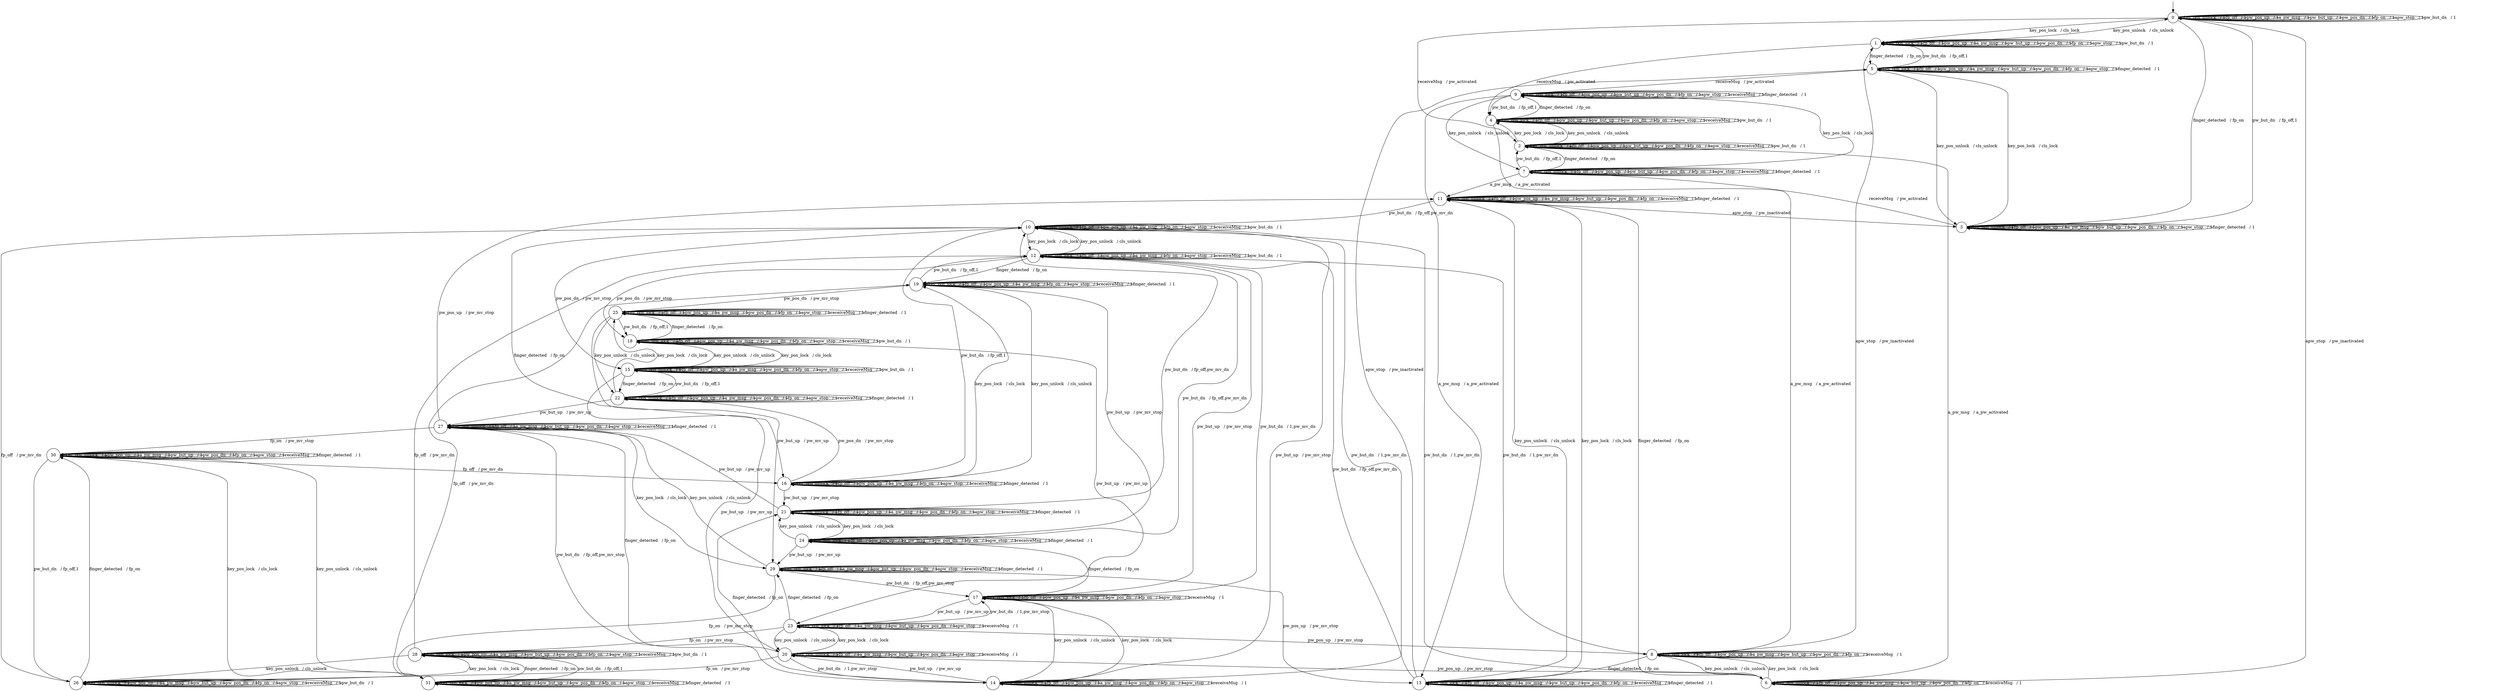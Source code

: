 digraph g {

	s0 [shape="circle" label="0"];
	s1 [shape="circle" label="1"];
	s2 [shape="circle" label="2"];
	s3 [shape="circle" label="3"];
	s4 [shape="circle" label="4"];
	s5 [shape="circle" label="5"];
	s6 [shape="circle" label="6"];
	s7 [shape="circle" label="7"];
	s8 [shape="circle" label="8"];
	s9 [shape="circle" label="9"];
	s10 [shape="circle" label="10"];
	s11 [shape="circle" label="11"];
	s12 [shape="circle" label="12"];
	s13 [shape="circle" label="13"];
	s14 [shape="circle" label="14"];
	s15 [shape="circle" label="15"];
	s16 [shape="circle" label="16"];
	s17 [shape="circle" label="17"];
	s18 [shape="circle" label="18"];
	s19 [shape="circle" label="19"];
	s20 [shape="circle" label="20"];
	s21 [shape="circle" label="21"];
	s22 [shape="circle" label="22"];
	s23 [shape="circle" label="23"];
	s24 [shape="circle" label="24"];
	s25 [shape="circle" label="25"];
	s26 [shape="circle" label="26"];
	s27 [shape="circle" label="27"];
	s28 [shape="circle" label="28"];
	s29 [shape="circle" label="29"];
	s30 [shape="circle" label="30"];
	s31 [shape="circle" label="31"];
	s0 -> s0 [label="key_pos_unlock   / 1"];
	s0 -> s1 [label="key_pos_lock   / cls_lock"];
	s0 -> s0 [label="fp_off   / 1"];
	s0 -> s0 [label="pw_pos_up   / 1"];
	s0 -> s0 [label="a_pw_msg   / 1"];
	s0 -> s0 [label="pw_but_up   / 1"];
	s0 -> s0 [label="pw_pos_dn   / 1"];
	s0 -> s0 [label="fp_on   / 1"];
	s0 -> s0 [label="apw_stop   / 1"];
	s0 -> s2 [label="receiveMsg   / pw_activated"];
	s0 -> s0 [label="pw_but_dn   / 1"];
	s0 -> s3 [label="finger_detected   / fp_on"];
	s1 -> s0 [label="key_pos_unlock   / cls_unlock"];
	s1 -> s1 [label="key_pos_lock   / 1"];
	s1 -> s1 [label="fp_off   / 1"];
	s1 -> s1 [label="pw_pos_up   / 1"];
	s1 -> s1 [label="a_pw_msg   / 1"];
	s1 -> s1 [label="pw_but_up   / 1"];
	s1 -> s1 [label="pw_pos_dn   / 1"];
	s1 -> s1 [label="fp_on   / 1"];
	s1 -> s1 [label="apw_stop   / 1"];
	s1 -> s4 [label="receiveMsg   / pw_activated"];
	s1 -> s1 [label="pw_but_dn   / 1"];
	s1 -> s5 [label="finger_detected   / fp_on"];
	s2 -> s2 [label="key_pos_unlock   / 1"];
	s2 -> s4 [label="key_pos_lock   / cls_lock"];
	s2 -> s2 [label="fp_off   / 1"];
	s2 -> s2 [label="pw_pos_up   / 1"];
	s2 -> s6 [label="a_pw_msg   / a_pw_activated"];
	s2 -> s2 [label="pw_but_up   / 1"];
	s2 -> s2 [label="pw_pos_dn   / 1"];
	s2 -> s2 [label="fp_on   / 1"];
	s2 -> s2 [label="apw_stop   / 1"];
	s2 -> s2 [label="receiveMsg   / 1"];
	s2 -> s2 [label="pw_but_dn   / 1"];
	s2 -> s7 [label="finger_detected   / fp_on"];
	s3 -> s3 [label="key_pos_unlock   / 1"];
	s3 -> s5 [label="key_pos_lock   / cls_lock"];
	s3 -> s3 [label="fp_off   / 1"];
	s3 -> s3 [label="pw_pos_up   / 1"];
	s3 -> s3 [label="a_pw_msg   / 1"];
	s3 -> s3 [label="pw_but_up   / 1"];
	s3 -> s3 [label="pw_pos_dn   / 1"];
	s3 -> s3 [label="fp_on   / 1"];
	s3 -> s3 [label="apw_stop   / 1"];
	s3 -> s7 [label="receiveMsg   / pw_activated"];
	s3 -> s0 [label="pw_but_dn   / fp_off,1"];
	s3 -> s3 [label="finger_detected   / 1"];
	s4 -> s2 [label="key_pos_unlock   / cls_unlock"];
	s4 -> s4 [label="key_pos_lock   / 1"];
	s4 -> s4 [label="fp_off   / 1"];
	s4 -> s4 [label="pw_pos_up   / 1"];
	s4 -> s8 [label="a_pw_msg   / a_pw_activated"];
	s4 -> s4 [label="pw_but_up   / 1"];
	s4 -> s4 [label="pw_pos_dn   / 1"];
	s4 -> s4 [label="fp_on   / 1"];
	s4 -> s4 [label="apw_stop   / 1"];
	s4 -> s4 [label="receiveMsg   / 1"];
	s4 -> s4 [label="pw_but_dn   / 1"];
	s4 -> s9 [label="finger_detected   / fp_on"];
	s5 -> s3 [label="key_pos_unlock   / cls_unlock"];
	s5 -> s5 [label="key_pos_lock   / 1"];
	s5 -> s5 [label="fp_off   / 1"];
	s5 -> s5 [label="pw_pos_up   / 1"];
	s5 -> s5 [label="a_pw_msg   / 1"];
	s5 -> s5 [label="pw_but_up   / 1"];
	s5 -> s5 [label="pw_pos_dn   / 1"];
	s5 -> s5 [label="fp_on   / 1"];
	s5 -> s5 [label="apw_stop   / 1"];
	s5 -> s9 [label="receiveMsg   / pw_activated"];
	s5 -> s1 [label="pw_but_dn   / fp_off,1"];
	s5 -> s5 [label="finger_detected   / 1"];
	s6 -> s6 [label="key_pos_unlock   / 1"];
	s6 -> s8 [label="key_pos_lock   / cls_lock"];
	s6 -> s6 [label="fp_off   / 1"];
	s6 -> s6 [label="pw_pos_up   / 1"];
	s6 -> s6 [label="a_pw_msg   / 1"];
	s6 -> s6 [label="pw_but_up   / 1"];
	s6 -> s6 [label="pw_pos_dn   / 1"];
	s6 -> s6 [label="fp_on   / 1"];
	s6 -> s0 [label="apw_stop   / pw_inactivated"];
	s6 -> s6 [label="receiveMsg   / 1"];
	s6 -> s10 [label="pw_but_dn   / 1,pw_mv_dn"];
	s6 -> s11 [label="finger_detected   / fp_on"];
	s7 -> s7 [label="key_pos_unlock   / 1"];
	s7 -> s9 [label="key_pos_lock   / cls_lock"];
	s7 -> s7 [label="fp_off   / 1"];
	s7 -> s7 [label="pw_pos_up   / 1"];
	s7 -> s11 [label="a_pw_msg   / a_pw_activated"];
	s7 -> s7 [label="pw_but_up   / 1"];
	s7 -> s7 [label="pw_pos_dn   / 1"];
	s7 -> s7 [label="fp_on   / 1"];
	s7 -> s7 [label="apw_stop   / 1"];
	s7 -> s7 [label="receiveMsg   / 1"];
	s7 -> s2 [label="pw_but_dn   / fp_off,1"];
	s7 -> s7 [label="finger_detected   / 1"];
	s8 -> s6 [label="key_pos_unlock   / cls_unlock"];
	s8 -> s8 [label="key_pos_lock   / 1"];
	s8 -> s8 [label="fp_off   / 1"];
	s8 -> s8 [label="pw_pos_up   / 1"];
	s8 -> s8 [label="a_pw_msg   / 1"];
	s8 -> s8 [label="pw_but_up   / 1"];
	s8 -> s8 [label="pw_pos_dn   / 1"];
	s8 -> s8 [label="fp_on   / 1"];
	s8 -> s1 [label="apw_stop   / pw_inactivated"];
	s8 -> s8 [label="receiveMsg   / 1"];
	s8 -> s12 [label="pw_but_dn   / 1,pw_mv_dn"];
	s8 -> s13 [label="finger_detected   / fp_on"];
	s9 -> s7 [label="key_pos_unlock   / cls_unlock"];
	s9 -> s9 [label="key_pos_lock   / 1"];
	s9 -> s9 [label="fp_off   / 1"];
	s9 -> s9 [label="pw_pos_up   / 1"];
	s9 -> s13 [label="a_pw_msg   / a_pw_activated"];
	s9 -> s9 [label="pw_but_up   / 1"];
	s9 -> s9 [label="pw_pos_dn   / 1"];
	s9 -> s9 [label="fp_on   / 1"];
	s9 -> s9 [label="apw_stop   / 1"];
	s9 -> s9 [label="receiveMsg   / 1"];
	s9 -> s4 [label="pw_but_dn   / fp_off,1"];
	s9 -> s9 [label="finger_detected   / 1"];
	s10 -> s10 [label="key_pos_unlock   / 1"];
	s10 -> s12 [label="key_pos_lock   / cls_lock"];
	s10 -> s10 [label="fp_off   / 1"];
	s10 -> s10 [label="pw_pos_up   / 1"];
	s10 -> s10 [label="a_pw_msg   / 1"];
	s10 -> s14 [label="pw_but_up   / pw_mv_stop"];
	s10 -> s15 [label="pw_pos_dn   / pw_mv_stop"];
	s10 -> s10 [label="fp_on   / 1"];
	s10 -> s10 [label="apw_stop   / 1"];
	s10 -> s10 [label="receiveMsg   / 1"];
	s10 -> s10 [label="pw_but_dn   / 1"];
	s10 -> s16 [label="finger_detected   / fp_on"];
	s11 -> s11 [label="key_pos_unlock   / 1"];
	s11 -> s13 [label="key_pos_lock   / cls_lock"];
	s11 -> s11 [label="fp_off   / 1"];
	s11 -> s11 [label="pw_pos_up   / 1"];
	s11 -> s11 [label="a_pw_msg   / 1"];
	s11 -> s11 [label="pw_but_up   / 1"];
	s11 -> s11 [label="pw_pos_dn   / 1"];
	s11 -> s11 [label="fp_on   / 1"];
	s11 -> s3 [label="apw_stop   / pw_inactivated"];
	s11 -> s11 [label="receiveMsg   / 1"];
	s11 -> s10 [label="pw_but_dn   / fp_off,pw_mv_dn"];
	s11 -> s11 [label="finger_detected   / 1"];
	s12 -> s10 [label="key_pos_unlock   / cls_unlock"];
	s12 -> s12 [label="key_pos_lock   / 1"];
	s12 -> s12 [label="fp_off   / 1"];
	s12 -> s12 [label="pw_pos_up   / 1"];
	s12 -> s12 [label="a_pw_msg   / 1"];
	s12 -> s17 [label="pw_but_up   / pw_mv_stop"];
	s12 -> s18 [label="pw_pos_dn   / pw_mv_stop"];
	s12 -> s12 [label="fp_on   / 1"];
	s12 -> s12 [label="apw_stop   / 1"];
	s12 -> s12 [label="receiveMsg   / 1"];
	s12 -> s12 [label="pw_but_dn   / 1"];
	s12 -> s19 [label="finger_detected   / fp_on"];
	s13 -> s11 [label="key_pos_unlock   / cls_unlock"];
	s13 -> s13 [label="key_pos_lock   / 1"];
	s13 -> s13 [label="fp_off   / 1"];
	s13 -> s13 [label="pw_pos_up   / 1"];
	s13 -> s13 [label="a_pw_msg   / 1"];
	s13 -> s13 [label="pw_but_up   / 1"];
	s13 -> s13 [label="pw_pos_dn   / 1"];
	s13 -> s13 [label="fp_on   / 1"];
	s13 -> s5 [label="apw_stop   / pw_inactivated"];
	s13 -> s13 [label="receiveMsg   / 1"];
	s13 -> s12 [label="pw_but_dn   / fp_off,pw_mv_dn"];
	s13 -> s13 [label="finger_detected   / 1"];
	s14 -> s14 [label="key_pos_unlock   / 1"];
	s14 -> s17 [label="key_pos_lock   / cls_lock"];
	s14 -> s14 [label="fp_off   / 1"];
	s14 -> s14 [label="pw_pos_up   / 1"];
	s14 -> s14 [label="a_pw_msg   / 1"];
	s14 -> s20 [label="pw_but_up   / pw_mv_up"];
	s14 -> s14 [label="pw_pos_dn   / 1"];
	s14 -> s14 [label="fp_on   / 1"];
	s14 -> s14 [label="apw_stop   / 1"];
	s14 -> s14 [label="receiveMsg   / 1"];
	s14 -> s10 [label="pw_but_dn   / 1,pw_mv_dn"];
	s14 -> s21 [label="finger_detected   / fp_on"];
	s15 -> s15 [label="key_pos_unlock   / 1"];
	s15 -> s18 [label="key_pos_lock   / cls_lock"];
	s15 -> s15 [label="fp_off   / 1"];
	s15 -> s15 [label="pw_pos_up   / 1"];
	s15 -> s15 [label="a_pw_msg   / 1"];
	s15 -> s20 [label="pw_but_up   / pw_mv_up"];
	s15 -> s15 [label="pw_pos_dn   / 1"];
	s15 -> s15 [label="fp_on   / 1"];
	s15 -> s15 [label="apw_stop   / 1"];
	s15 -> s15 [label="receiveMsg   / 1"];
	s15 -> s15 [label="pw_but_dn   / 1"];
	s15 -> s22 [label="finger_detected   / fp_on"];
	s16 -> s16 [label="key_pos_unlock   / 1"];
	s16 -> s19 [label="key_pos_lock   / cls_lock"];
	s16 -> s16 [label="fp_off   / 1"];
	s16 -> s16 [label="pw_pos_up   / 1"];
	s16 -> s16 [label="a_pw_msg   / 1"];
	s16 -> s21 [label="pw_but_up   / pw_mv_stop"];
	s16 -> s22 [label="pw_pos_dn   / pw_mv_stop"];
	s16 -> s16 [label="fp_on   / 1"];
	s16 -> s16 [label="apw_stop   / 1"];
	s16 -> s16 [label="receiveMsg   / 1"];
	s16 -> s10 [label="pw_but_dn   / fp_off,1"];
	s16 -> s16 [label="finger_detected   / 1"];
	s17 -> s14 [label="key_pos_unlock   / cls_unlock"];
	s17 -> s17 [label="key_pos_lock   / 1"];
	s17 -> s17 [label="fp_off   / 1"];
	s17 -> s17 [label="pw_pos_up   / 1"];
	s17 -> s17 [label="a_pw_msg   / 1"];
	s17 -> s23 [label="pw_but_up   / pw_mv_up"];
	s17 -> s17 [label="pw_pos_dn   / 1"];
	s17 -> s17 [label="fp_on   / 1"];
	s17 -> s17 [label="apw_stop   / 1"];
	s17 -> s17 [label="receiveMsg   / 1"];
	s17 -> s12 [label="pw_but_dn   / 1,pw_mv_dn"];
	s17 -> s24 [label="finger_detected   / fp_on"];
	s18 -> s15 [label="key_pos_unlock   / cls_unlock"];
	s18 -> s18 [label="key_pos_lock   / 1"];
	s18 -> s18 [label="fp_off   / 1"];
	s18 -> s18 [label="pw_pos_up   / 1"];
	s18 -> s18 [label="a_pw_msg   / 1"];
	s18 -> s23 [label="pw_but_up   / pw_mv_up"];
	s18 -> s18 [label="pw_pos_dn   / 1"];
	s18 -> s18 [label="fp_on   / 1"];
	s18 -> s18 [label="apw_stop   / 1"];
	s18 -> s18 [label="receiveMsg   / 1"];
	s18 -> s18 [label="pw_but_dn   / 1"];
	s18 -> s25 [label="finger_detected   / fp_on"];
	s19 -> s16 [label="key_pos_unlock   / cls_unlock"];
	s19 -> s19 [label="key_pos_lock   / 1"];
	s19 -> s19 [label="fp_off   / 1"];
	s19 -> s19 [label="pw_pos_up   / 1"];
	s19 -> s19 [label="a_pw_msg   / 1"];
	s19 -> s24 [label="pw_but_up   / pw_mv_stop"];
	s19 -> s25 [label="pw_pos_dn   / pw_mv_stop"];
	s19 -> s19 [label="fp_on   / 1"];
	s19 -> s19 [label="apw_stop   / 1"];
	s19 -> s19 [label="receiveMsg   / 1"];
	s19 -> s12 [label="pw_but_dn   / fp_off,1"];
	s19 -> s19 [label="finger_detected   / 1"];
	s20 -> s20 [label="key_pos_unlock   / 1"];
	s20 -> s23 [label="key_pos_lock   / cls_lock"];
	s20 -> s20 [label="fp_off   / 1"];
	s20 -> s6 [label="pw_pos_up   / pw_mv_stop"];
	s20 -> s20 [label="a_pw_msg   / 1"];
	s20 -> s20 [label="pw_but_up   / 1"];
	s20 -> s20 [label="pw_pos_dn   / 1"];
	s20 -> s26 [label="fp_on   / pw_mv_stop"];
	s20 -> s20 [label="apw_stop   / 1"];
	s20 -> s20 [label="receiveMsg   / 1"];
	s20 -> s14 [label="pw_but_dn   / 1,pw_mv_stop"];
	s20 -> s27 [label="finger_detected   / fp_on"];
	s21 -> s21 [label="key_pos_unlock   / 1"];
	s21 -> s24 [label="key_pos_lock   / cls_lock"];
	s21 -> s21 [label="fp_off   / 1"];
	s21 -> s21 [label="pw_pos_up   / 1"];
	s21 -> s21 [label="a_pw_msg   / 1"];
	s21 -> s27 [label="pw_but_up   / pw_mv_up"];
	s21 -> s21 [label="pw_pos_dn   / 1"];
	s21 -> s21 [label="fp_on   / 1"];
	s21 -> s21 [label="apw_stop   / 1"];
	s21 -> s21 [label="receiveMsg   / 1"];
	s21 -> s10 [label="pw_but_dn   / fp_off,pw_mv_dn"];
	s21 -> s21 [label="finger_detected   / 1"];
	s22 -> s22 [label="key_pos_unlock   / 1"];
	s22 -> s25 [label="key_pos_lock   / cls_lock"];
	s22 -> s22 [label="fp_off   / 1"];
	s22 -> s22 [label="pw_pos_up   / 1"];
	s22 -> s22 [label="a_pw_msg   / 1"];
	s22 -> s27 [label="pw_but_up   / pw_mv_up"];
	s22 -> s22 [label="pw_pos_dn   / 1"];
	s22 -> s22 [label="fp_on   / 1"];
	s22 -> s22 [label="apw_stop   / 1"];
	s22 -> s22 [label="receiveMsg   / 1"];
	s22 -> s15 [label="pw_but_dn   / fp_off,1"];
	s22 -> s22 [label="finger_detected   / 1"];
	s23 -> s20 [label="key_pos_unlock   / cls_unlock"];
	s23 -> s23 [label="key_pos_lock   / 1"];
	s23 -> s23 [label="fp_off   / 1"];
	s23 -> s8 [label="pw_pos_up   / pw_mv_stop"];
	s23 -> s23 [label="a_pw_msg   / 1"];
	s23 -> s23 [label="pw_but_up   / 1"];
	s23 -> s23 [label="pw_pos_dn   / 1"];
	s23 -> s28 [label="fp_on   / pw_mv_stop"];
	s23 -> s23 [label="apw_stop   / 1"];
	s23 -> s23 [label="receiveMsg   / 1"];
	s23 -> s17 [label="pw_but_dn   / 1,pw_mv_stop"];
	s23 -> s29 [label="finger_detected   / fp_on"];
	s24 -> s21 [label="key_pos_unlock   / cls_unlock"];
	s24 -> s24 [label="key_pos_lock   / 1"];
	s24 -> s24 [label="fp_off   / 1"];
	s24 -> s24 [label="pw_pos_up   / 1"];
	s24 -> s24 [label="a_pw_msg   / 1"];
	s24 -> s29 [label="pw_but_up   / pw_mv_up"];
	s24 -> s24 [label="pw_pos_dn   / 1"];
	s24 -> s24 [label="fp_on   / 1"];
	s24 -> s24 [label="apw_stop   / 1"];
	s24 -> s24 [label="receiveMsg   / 1"];
	s24 -> s12 [label="pw_but_dn   / fp_off,pw_mv_dn"];
	s24 -> s24 [label="finger_detected   / 1"];
	s25 -> s22 [label="key_pos_unlock   / cls_unlock"];
	s25 -> s25 [label="key_pos_lock   / 1"];
	s25 -> s25 [label="fp_off   / 1"];
	s25 -> s25 [label="pw_pos_up   / 1"];
	s25 -> s25 [label="a_pw_msg   / 1"];
	s25 -> s29 [label="pw_but_up   / pw_mv_up"];
	s25 -> s25 [label="pw_pos_dn   / 1"];
	s25 -> s25 [label="fp_on   / 1"];
	s25 -> s25 [label="apw_stop   / 1"];
	s25 -> s25 [label="receiveMsg   / 1"];
	s25 -> s18 [label="pw_but_dn   / fp_off,1"];
	s25 -> s25 [label="finger_detected   / 1"];
	s26 -> s26 [label="key_pos_unlock   / 1"];
	s26 -> s28 [label="key_pos_lock   / cls_lock"];
	s26 -> s10 [label="fp_off   / pw_mv_dn"];
	s26 -> s26 [label="pw_pos_up   / 1"];
	s26 -> s26 [label="a_pw_msg   / 1"];
	s26 -> s26 [label="pw_but_up   / 1"];
	s26 -> s26 [label="pw_pos_dn   / 1"];
	s26 -> s26 [label="fp_on   / 1"];
	s26 -> s26 [label="apw_stop   / 1"];
	s26 -> s26 [label="receiveMsg   / 1"];
	s26 -> s26 [label="pw_but_dn   / 1"];
	s26 -> s30 [label="finger_detected   / fp_on"];
	s27 -> s27 [label="key_pos_unlock   / 1"];
	s27 -> s29 [label="key_pos_lock   / cls_lock"];
	s27 -> s27 [label="fp_off   / 1"];
	s27 -> s11 [label="pw_pos_up   / pw_mv_stop"];
	s27 -> s27 [label="a_pw_msg   / 1"];
	s27 -> s27 [label="pw_but_up   / 1"];
	s27 -> s27 [label="pw_pos_dn   / 1"];
	s27 -> s30 [label="fp_on   / pw_mv_stop"];
	s27 -> s27 [label="apw_stop   / 1"];
	s27 -> s27 [label="receiveMsg   / 1"];
	s27 -> s14 [label="pw_but_dn   / fp_off,pw_mv_stop"];
	s27 -> s27 [label="finger_detected   / 1"];
	s28 -> s26 [label="key_pos_unlock   / cls_unlock"];
	s28 -> s28 [label="key_pos_lock   / 1"];
	s28 -> s12 [label="fp_off   / pw_mv_dn"];
	s28 -> s28 [label="pw_pos_up   / 1"];
	s28 -> s28 [label="a_pw_msg   / 1"];
	s28 -> s28 [label="pw_but_up   / 1"];
	s28 -> s28 [label="pw_pos_dn   / 1"];
	s28 -> s28 [label="fp_on   / 1"];
	s28 -> s28 [label="apw_stop   / 1"];
	s28 -> s28 [label="receiveMsg   / 1"];
	s28 -> s28 [label="pw_but_dn   / 1"];
	s28 -> s31 [label="finger_detected   / fp_on"];
	s29 -> s27 [label="key_pos_unlock   / cls_unlock"];
	s29 -> s29 [label="key_pos_lock   / 1"];
	s29 -> s29 [label="fp_off   / 1"];
	s29 -> s13 [label="pw_pos_up   / pw_mv_stop"];
	s29 -> s29 [label="a_pw_msg   / 1"];
	s29 -> s29 [label="pw_but_up   / 1"];
	s29 -> s29 [label="pw_pos_dn   / 1"];
	s29 -> s31 [label="fp_on   / pw_mv_stop"];
	s29 -> s29 [label="apw_stop   / 1"];
	s29 -> s29 [label="receiveMsg   / 1"];
	s29 -> s17 [label="pw_but_dn   / fp_off,pw_mv_stop"];
	s29 -> s29 [label="finger_detected   / 1"];
	s30 -> s30 [label="key_pos_unlock   / 1"];
	s30 -> s31 [label="key_pos_lock   / cls_lock"];
	s30 -> s16 [label="fp_off   / pw_mv_dn"];
	s30 -> s30 [label="pw_pos_up   / 1"];
	s30 -> s30 [label="a_pw_msg   / 1"];
	s30 -> s30 [label="pw_but_up   / 1"];
	s30 -> s30 [label="pw_pos_dn   / 1"];
	s30 -> s30 [label="fp_on   / 1"];
	s30 -> s30 [label="apw_stop   / 1"];
	s30 -> s30 [label="receiveMsg   / 1"];
	s30 -> s26 [label="pw_but_dn   / fp_off,1"];
	s30 -> s30 [label="finger_detected   / 1"];
	s31 -> s30 [label="key_pos_unlock   / cls_unlock"];
	s31 -> s31 [label="key_pos_lock   / 1"];
	s31 -> s19 [label="fp_off   / pw_mv_dn"];
	s31 -> s31 [label="pw_pos_up   / 1"];
	s31 -> s31 [label="a_pw_msg   / 1"];
	s31 -> s31 [label="pw_but_up   / 1"];
	s31 -> s31 [label="pw_pos_dn   / 1"];
	s31 -> s31 [label="fp_on   / 1"];
	s31 -> s31 [label="apw_stop   / 1"];
	s31 -> s31 [label="receiveMsg   / 1"];
	s31 -> s28 [label="pw_but_dn   / fp_off,1"];
	s31 -> s31 [label="finger_detected   / 1"];

__start0 [label="" shape="none" width="0" height="0"];
__start0 -> s0;

}
